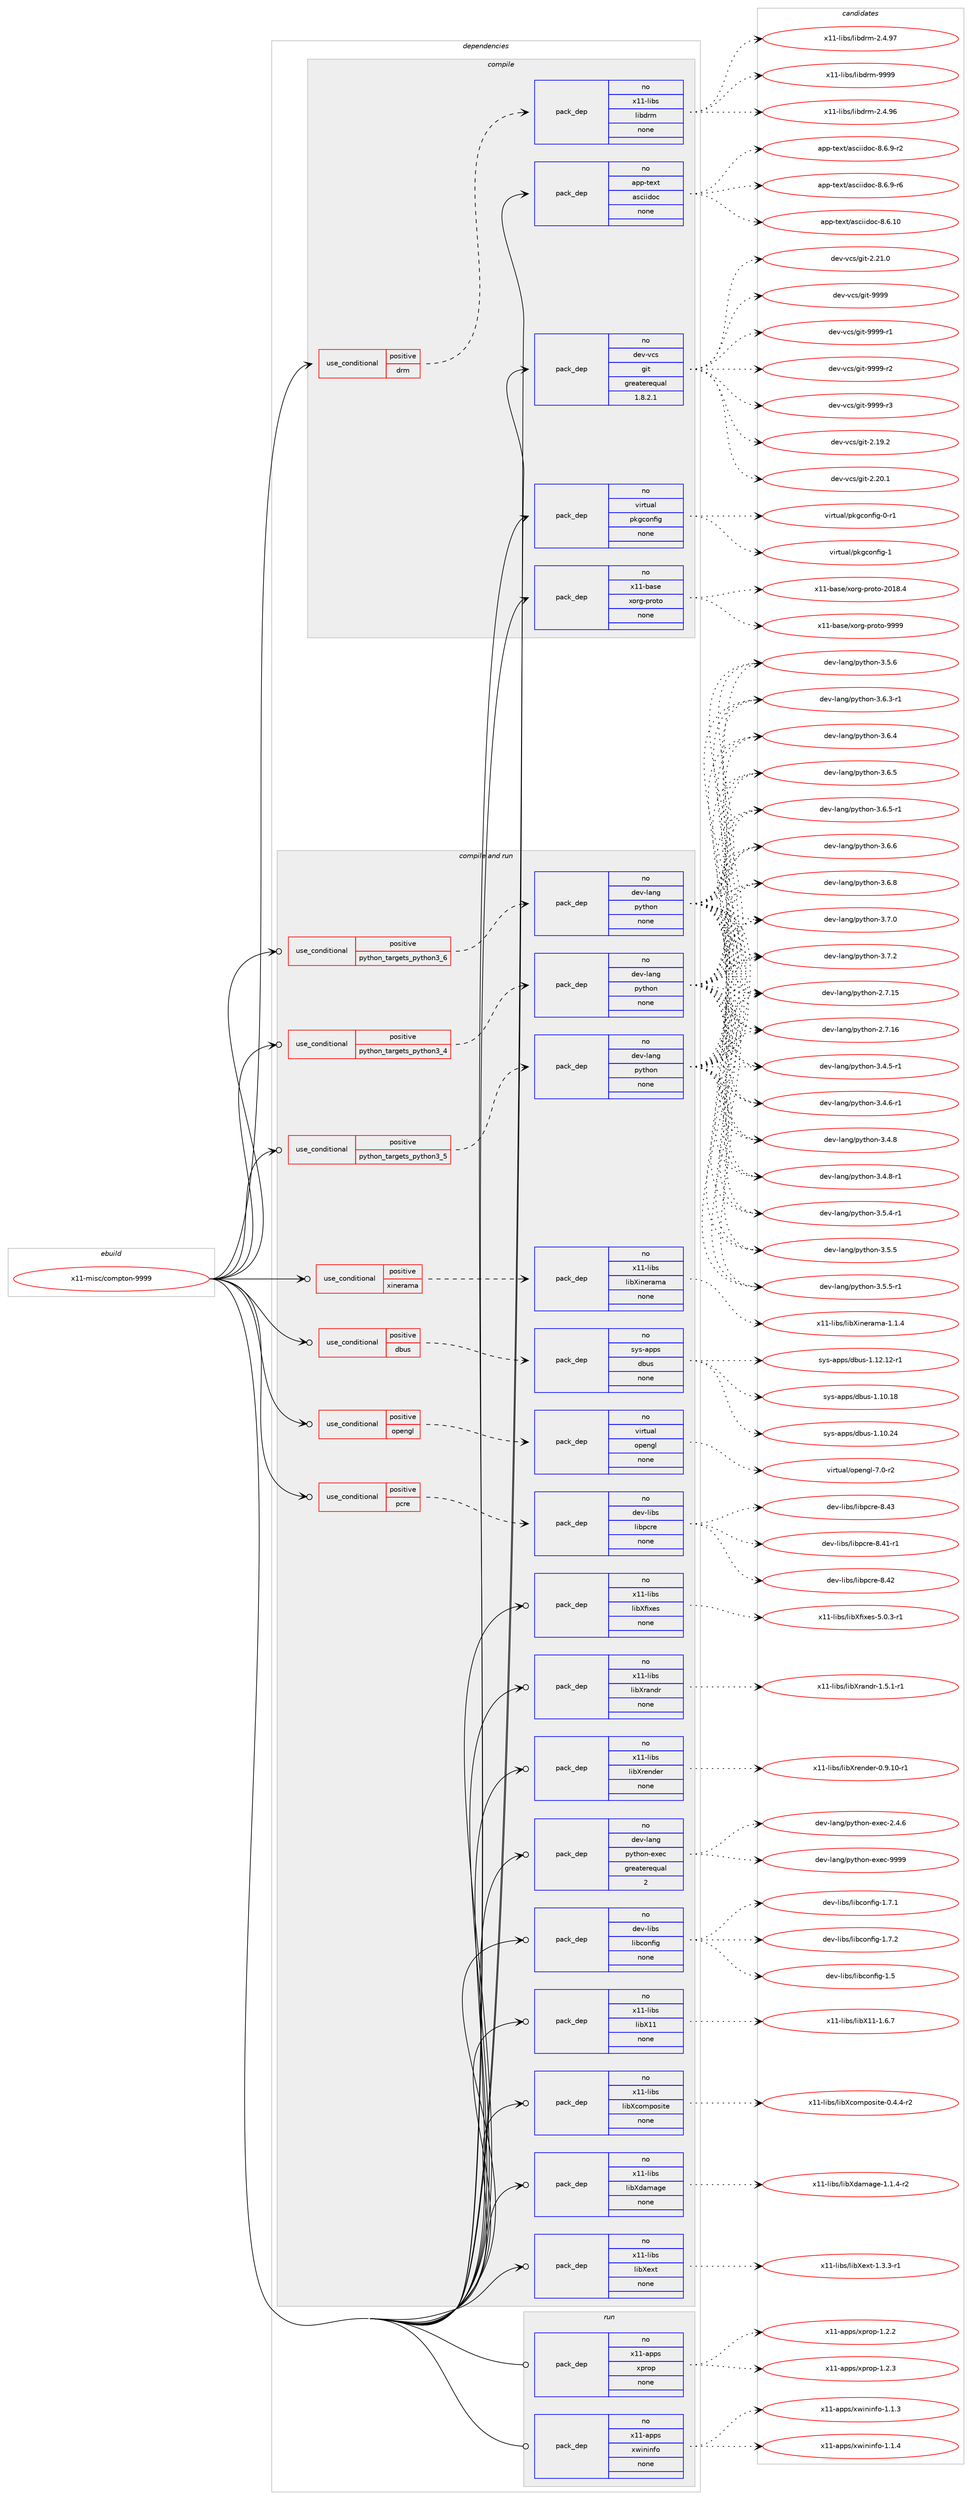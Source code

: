 digraph prolog {

# *************
# Graph options
# *************

newrank=true;
concentrate=true;
compound=true;
graph [rankdir=LR,fontname=Helvetica,fontsize=10,ranksep=1.5];#, ranksep=2.5, nodesep=0.2];
edge  [arrowhead=vee];
node  [fontname=Helvetica,fontsize=10];

# **********
# The ebuild
# **********

subgraph cluster_leftcol {
color=gray;
rank=same;
label=<<i>ebuild</i>>;
id [label="x11-misc/compton-9999", color=red, width=4, href="../x11-misc/compton-9999.svg"];
}

# ****************
# The dependencies
# ****************

subgraph cluster_midcol {
color=gray;
label=<<i>dependencies</i>>;
subgraph cluster_compile {
fillcolor="#eeeeee";
style=filled;
label=<<i>compile</i>>;
subgraph cond466420 {
dependency1762426 [label=<<TABLE BORDER="0" CELLBORDER="1" CELLSPACING="0" CELLPADDING="4"><TR><TD ROWSPAN="3" CELLPADDING="10">use_conditional</TD></TR><TR><TD>positive</TD></TR><TR><TD>drm</TD></TR></TABLE>>, shape=none, color=red];
subgraph pack1266339 {
dependency1762427 [label=<<TABLE BORDER="0" CELLBORDER="1" CELLSPACING="0" CELLPADDING="4" WIDTH="220"><TR><TD ROWSPAN="6" CELLPADDING="30">pack_dep</TD></TR><TR><TD WIDTH="110">no</TD></TR><TR><TD>x11-libs</TD></TR><TR><TD>libdrm</TD></TR><TR><TD>none</TD></TR><TR><TD></TD></TR></TABLE>>, shape=none, color=blue];
}
dependency1762426:e -> dependency1762427:w [weight=20,style="dashed",arrowhead="vee"];
}
id:e -> dependency1762426:w [weight=20,style="solid",arrowhead="vee"];
subgraph pack1266340 {
dependency1762428 [label=<<TABLE BORDER="0" CELLBORDER="1" CELLSPACING="0" CELLPADDING="4" WIDTH="220"><TR><TD ROWSPAN="6" CELLPADDING="30">pack_dep</TD></TR><TR><TD WIDTH="110">no</TD></TR><TR><TD>app-text</TD></TR><TR><TD>asciidoc</TD></TR><TR><TD>none</TD></TR><TR><TD></TD></TR></TABLE>>, shape=none, color=blue];
}
id:e -> dependency1762428:w [weight=20,style="solid",arrowhead="vee"];
subgraph pack1266341 {
dependency1762429 [label=<<TABLE BORDER="0" CELLBORDER="1" CELLSPACING="0" CELLPADDING="4" WIDTH="220"><TR><TD ROWSPAN="6" CELLPADDING="30">pack_dep</TD></TR><TR><TD WIDTH="110">no</TD></TR><TR><TD>dev-vcs</TD></TR><TR><TD>git</TD></TR><TR><TD>greaterequal</TD></TR><TR><TD>1.8.2.1</TD></TR></TABLE>>, shape=none, color=blue];
}
id:e -> dependency1762429:w [weight=20,style="solid",arrowhead="vee"];
subgraph pack1266342 {
dependency1762430 [label=<<TABLE BORDER="0" CELLBORDER="1" CELLSPACING="0" CELLPADDING="4" WIDTH="220"><TR><TD ROWSPAN="6" CELLPADDING="30">pack_dep</TD></TR><TR><TD WIDTH="110">no</TD></TR><TR><TD>virtual</TD></TR><TR><TD>pkgconfig</TD></TR><TR><TD>none</TD></TR><TR><TD></TD></TR></TABLE>>, shape=none, color=blue];
}
id:e -> dependency1762430:w [weight=20,style="solid",arrowhead="vee"];
subgraph pack1266343 {
dependency1762431 [label=<<TABLE BORDER="0" CELLBORDER="1" CELLSPACING="0" CELLPADDING="4" WIDTH="220"><TR><TD ROWSPAN="6" CELLPADDING="30">pack_dep</TD></TR><TR><TD WIDTH="110">no</TD></TR><TR><TD>x11-base</TD></TR><TR><TD>xorg-proto</TD></TR><TR><TD>none</TD></TR><TR><TD></TD></TR></TABLE>>, shape=none, color=blue];
}
id:e -> dependency1762431:w [weight=20,style="solid",arrowhead="vee"];
}
subgraph cluster_compileandrun {
fillcolor="#eeeeee";
style=filled;
label=<<i>compile and run</i>>;
subgraph cond466421 {
dependency1762432 [label=<<TABLE BORDER="0" CELLBORDER="1" CELLSPACING="0" CELLPADDING="4"><TR><TD ROWSPAN="3" CELLPADDING="10">use_conditional</TD></TR><TR><TD>positive</TD></TR><TR><TD>dbus</TD></TR></TABLE>>, shape=none, color=red];
subgraph pack1266344 {
dependency1762433 [label=<<TABLE BORDER="0" CELLBORDER="1" CELLSPACING="0" CELLPADDING="4" WIDTH="220"><TR><TD ROWSPAN="6" CELLPADDING="30">pack_dep</TD></TR><TR><TD WIDTH="110">no</TD></TR><TR><TD>sys-apps</TD></TR><TR><TD>dbus</TD></TR><TR><TD>none</TD></TR><TR><TD></TD></TR></TABLE>>, shape=none, color=blue];
}
dependency1762432:e -> dependency1762433:w [weight=20,style="dashed",arrowhead="vee"];
}
id:e -> dependency1762432:w [weight=20,style="solid",arrowhead="odotvee"];
subgraph cond466422 {
dependency1762434 [label=<<TABLE BORDER="0" CELLBORDER="1" CELLSPACING="0" CELLPADDING="4"><TR><TD ROWSPAN="3" CELLPADDING="10">use_conditional</TD></TR><TR><TD>positive</TD></TR><TR><TD>opengl</TD></TR></TABLE>>, shape=none, color=red];
subgraph pack1266345 {
dependency1762435 [label=<<TABLE BORDER="0" CELLBORDER="1" CELLSPACING="0" CELLPADDING="4" WIDTH="220"><TR><TD ROWSPAN="6" CELLPADDING="30">pack_dep</TD></TR><TR><TD WIDTH="110">no</TD></TR><TR><TD>virtual</TD></TR><TR><TD>opengl</TD></TR><TR><TD>none</TD></TR><TR><TD></TD></TR></TABLE>>, shape=none, color=blue];
}
dependency1762434:e -> dependency1762435:w [weight=20,style="dashed",arrowhead="vee"];
}
id:e -> dependency1762434:w [weight=20,style="solid",arrowhead="odotvee"];
subgraph cond466423 {
dependency1762436 [label=<<TABLE BORDER="0" CELLBORDER="1" CELLSPACING="0" CELLPADDING="4"><TR><TD ROWSPAN="3" CELLPADDING="10">use_conditional</TD></TR><TR><TD>positive</TD></TR><TR><TD>pcre</TD></TR></TABLE>>, shape=none, color=red];
subgraph pack1266346 {
dependency1762437 [label=<<TABLE BORDER="0" CELLBORDER="1" CELLSPACING="0" CELLPADDING="4" WIDTH="220"><TR><TD ROWSPAN="6" CELLPADDING="30">pack_dep</TD></TR><TR><TD WIDTH="110">no</TD></TR><TR><TD>dev-libs</TD></TR><TR><TD>libpcre</TD></TR><TR><TD>none</TD></TR><TR><TD></TD></TR></TABLE>>, shape=none, color=blue];
}
dependency1762436:e -> dependency1762437:w [weight=20,style="dashed",arrowhead="vee"];
}
id:e -> dependency1762436:w [weight=20,style="solid",arrowhead="odotvee"];
subgraph cond466424 {
dependency1762438 [label=<<TABLE BORDER="0" CELLBORDER="1" CELLSPACING="0" CELLPADDING="4"><TR><TD ROWSPAN="3" CELLPADDING="10">use_conditional</TD></TR><TR><TD>positive</TD></TR><TR><TD>python_targets_python3_4</TD></TR></TABLE>>, shape=none, color=red];
subgraph pack1266347 {
dependency1762439 [label=<<TABLE BORDER="0" CELLBORDER="1" CELLSPACING="0" CELLPADDING="4" WIDTH="220"><TR><TD ROWSPAN="6" CELLPADDING="30">pack_dep</TD></TR><TR><TD WIDTH="110">no</TD></TR><TR><TD>dev-lang</TD></TR><TR><TD>python</TD></TR><TR><TD>none</TD></TR><TR><TD></TD></TR></TABLE>>, shape=none, color=blue];
}
dependency1762438:e -> dependency1762439:w [weight=20,style="dashed",arrowhead="vee"];
}
id:e -> dependency1762438:w [weight=20,style="solid",arrowhead="odotvee"];
subgraph cond466425 {
dependency1762440 [label=<<TABLE BORDER="0" CELLBORDER="1" CELLSPACING="0" CELLPADDING="4"><TR><TD ROWSPAN="3" CELLPADDING="10">use_conditional</TD></TR><TR><TD>positive</TD></TR><TR><TD>python_targets_python3_5</TD></TR></TABLE>>, shape=none, color=red];
subgraph pack1266348 {
dependency1762441 [label=<<TABLE BORDER="0" CELLBORDER="1" CELLSPACING="0" CELLPADDING="4" WIDTH="220"><TR><TD ROWSPAN="6" CELLPADDING="30">pack_dep</TD></TR><TR><TD WIDTH="110">no</TD></TR><TR><TD>dev-lang</TD></TR><TR><TD>python</TD></TR><TR><TD>none</TD></TR><TR><TD></TD></TR></TABLE>>, shape=none, color=blue];
}
dependency1762440:e -> dependency1762441:w [weight=20,style="dashed",arrowhead="vee"];
}
id:e -> dependency1762440:w [weight=20,style="solid",arrowhead="odotvee"];
subgraph cond466426 {
dependency1762442 [label=<<TABLE BORDER="0" CELLBORDER="1" CELLSPACING="0" CELLPADDING="4"><TR><TD ROWSPAN="3" CELLPADDING="10">use_conditional</TD></TR><TR><TD>positive</TD></TR><TR><TD>python_targets_python3_6</TD></TR></TABLE>>, shape=none, color=red];
subgraph pack1266349 {
dependency1762443 [label=<<TABLE BORDER="0" CELLBORDER="1" CELLSPACING="0" CELLPADDING="4" WIDTH="220"><TR><TD ROWSPAN="6" CELLPADDING="30">pack_dep</TD></TR><TR><TD WIDTH="110">no</TD></TR><TR><TD>dev-lang</TD></TR><TR><TD>python</TD></TR><TR><TD>none</TD></TR><TR><TD></TD></TR></TABLE>>, shape=none, color=blue];
}
dependency1762442:e -> dependency1762443:w [weight=20,style="dashed",arrowhead="vee"];
}
id:e -> dependency1762442:w [weight=20,style="solid",arrowhead="odotvee"];
subgraph cond466427 {
dependency1762444 [label=<<TABLE BORDER="0" CELLBORDER="1" CELLSPACING="0" CELLPADDING="4"><TR><TD ROWSPAN="3" CELLPADDING="10">use_conditional</TD></TR><TR><TD>positive</TD></TR><TR><TD>xinerama</TD></TR></TABLE>>, shape=none, color=red];
subgraph pack1266350 {
dependency1762445 [label=<<TABLE BORDER="0" CELLBORDER="1" CELLSPACING="0" CELLPADDING="4" WIDTH="220"><TR><TD ROWSPAN="6" CELLPADDING="30">pack_dep</TD></TR><TR><TD WIDTH="110">no</TD></TR><TR><TD>x11-libs</TD></TR><TR><TD>libXinerama</TD></TR><TR><TD>none</TD></TR><TR><TD></TD></TR></TABLE>>, shape=none, color=blue];
}
dependency1762444:e -> dependency1762445:w [weight=20,style="dashed",arrowhead="vee"];
}
id:e -> dependency1762444:w [weight=20,style="solid",arrowhead="odotvee"];
subgraph pack1266351 {
dependency1762446 [label=<<TABLE BORDER="0" CELLBORDER="1" CELLSPACING="0" CELLPADDING="4" WIDTH="220"><TR><TD ROWSPAN="6" CELLPADDING="30">pack_dep</TD></TR><TR><TD WIDTH="110">no</TD></TR><TR><TD>dev-lang</TD></TR><TR><TD>python-exec</TD></TR><TR><TD>greaterequal</TD></TR><TR><TD>2</TD></TR></TABLE>>, shape=none, color=blue];
}
id:e -> dependency1762446:w [weight=20,style="solid",arrowhead="odotvee"];
subgraph pack1266352 {
dependency1762447 [label=<<TABLE BORDER="0" CELLBORDER="1" CELLSPACING="0" CELLPADDING="4" WIDTH="220"><TR><TD ROWSPAN="6" CELLPADDING="30">pack_dep</TD></TR><TR><TD WIDTH="110">no</TD></TR><TR><TD>dev-libs</TD></TR><TR><TD>libconfig</TD></TR><TR><TD>none</TD></TR><TR><TD></TD></TR></TABLE>>, shape=none, color=blue];
}
id:e -> dependency1762447:w [weight=20,style="solid",arrowhead="odotvee"];
subgraph pack1266353 {
dependency1762448 [label=<<TABLE BORDER="0" CELLBORDER="1" CELLSPACING="0" CELLPADDING="4" WIDTH="220"><TR><TD ROWSPAN="6" CELLPADDING="30">pack_dep</TD></TR><TR><TD WIDTH="110">no</TD></TR><TR><TD>x11-libs</TD></TR><TR><TD>libX11</TD></TR><TR><TD>none</TD></TR><TR><TD></TD></TR></TABLE>>, shape=none, color=blue];
}
id:e -> dependency1762448:w [weight=20,style="solid",arrowhead="odotvee"];
subgraph pack1266354 {
dependency1762449 [label=<<TABLE BORDER="0" CELLBORDER="1" CELLSPACING="0" CELLPADDING="4" WIDTH="220"><TR><TD ROWSPAN="6" CELLPADDING="30">pack_dep</TD></TR><TR><TD WIDTH="110">no</TD></TR><TR><TD>x11-libs</TD></TR><TR><TD>libXcomposite</TD></TR><TR><TD>none</TD></TR><TR><TD></TD></TR></TABLE>>, shape=none, color=blue];
}
id:e -> dependency1762449:w [weight=20,style="solid",arrowhead="odotvee"];
subgraph pack1266355 {
dependency1762450 [label=<<TABLE BORDER="0" CELLBORDER="1" CELLSPACING="0" CELLPADDING="4" WIDTH="220"><TR><TD ROWSPAN="6" CELLPADDING="30">pack_dep</TD></TR><TR><TD WIDTH="110">no</TD></TR><TR><TD>x11-libs</TD></TR><TR><TD>libXdamage</TD></TR><TR><TD>none</TD></TR><TR><TD></TD></TR></TABLE>>, shape=none, color=blue];
}
id:e -> dependency1762450:w [weight=20,style="solid",arrowhead="odotvee"];
subgraph pack1266356 {
dependency1762451 [label=<<TABLE BORDER="0" CELLBORDER="1" CELLSPACING="0" CELLPADDING="4" WIDTH="220"><TR><TD ROWSPAN="6" CELLPADDING="30">pack_dep</TD></TR><TR><TD WIDTH="110">no</TD></TR><TR><TD>x11-libs</TD></TR><TR><TD>libXext</TD></TR><TR><TD>none</TD></TR><TR><TD></TD></TR></TABLE>>, shape=none, color=blue];
}
id:e -> dependency1762451:w [weight=20,style="solid",arrowhead="odotvee"];
subgraph pack1266357 {
dependency1762452 [label=<<TABLE BORDER="0" CELLBORDER="1" CELLSPACING="0" CELLPADDING="4" WIDTH="220"><TR><TD ROWSPAN="6" CELLPADDING="30">pack_dep</TD></TR><TR><TD WIDTH="110">no</TD></TR><TR><TD>x11-libs</TD></TR><TR><TD>libXfixes</TD></TR><TR><TD>none</TD></TR><TR><TD></TD></TR></TABLE>>, shape=none, color=blue];
}
id:e -> dependency1762452:w [weight=20,style="solid",arrowhead="odotvee"];
subgraph pack1266358 {
dependency1762453 [label=<<TABLE BORDER="0" CELLBORDER="1" CELLSPACING="0" CELLPADDING="4" WIDTH="220"><TR><TD ROWSPAN="6" CELLPADDING="30">pack_dep</TD></TR><TR><TD WIDTH="110">no</TD></TR><TR><TD>x11-libs</TD></TR><TR><TD>libXrandr</TD></TR><TR><TD>none</TD></TR><TR><TD></TD></TR></TABLE>>, shape=none, color=blue];
}
id:e -> dependency1762453:w [weight=20,style="solid",arrowhead="odotvee"];
subgraph pack1266359 {
dependency1762454 [label=<<TABLE BORDER="0" CELLBORDER="1" CELLSPACING="0" CELLPADDING="4" WIDTH="220"><TR><TD ROWSPAN="6" CELLPADDING="30">pack_dep</TD></TR><TR><TD WIDTH="110">no</TD></TR><TR><TD>x11-libs</TD></TR><TR><TD>libXrender</TD></TR><TR><TD>none</TD></TR><TR><TD></TD></TR></TABLE>>, shape=none, color=blue];
}
id:e -> dependency1762454:w [weight=20,style="solid",arrowhead="odotvee"];
}
subgraph cluster_run {
fillcolor="#eeeeee";
style=filled;
label=<<i>run</i>>;
subgraph pack1266360 {
dependency1762455 [label=<<TABLE BORDER="0" CELLBORDER="1" CELLSPACING="0" CELLPADDING="4" WIDTH="220"><TR><TD ROWSPAN="6" CELLPADDING="30">pack_dep</TD></TR><TR><TD WIDTH="110">no</TD></TR><TR><TD>x11-apps</TD></TR><TR><TD>xprop</TD></TR><TR><TD>none</TD></TR><TR><TD></TD></TR></TABLE>>, shape=none, color=blue];
}
id:e -> dependency1762455:w [weight=20,style="solid",arrowhead="odot"];
subgraph pack1266361 {
dependency1762456 [label=<<TABLE BORDER="0" CELLBORDER="1" CELLSPACING="0" CELLPADDING="4" WIDTH="220"><TR><TD ROWSPAN="6" CELLPADDING="30">pack_dep</TD></TR><TR><TD WIDTH="110">no</TD></TR><TR><TD>x11-apps</TD></TR><TR><TD>xwininfo</TD></TR><TR><TD>none</TD></TR><TR><TD></TD></TR></TABLE>>, shape=none, color=blue];
}
id:e -> dependency1762456:w [weight=20,style="solid",arrowhead="odot"];
}
}

# **************
# The candidates
# **************

subgraph cluster_choices {
rank=same;
color=gray;
label=<<i>candidates</i>>;

subgraph choice1266339 {
color=black;
nodesep=1;
choice12049494510810598115471081059810011410945504652465754 [label="x11-libs/libdrm-2.4.96", color=red, width=4,href="../x11-libs/libdrm-2.4.96.svg"];
choice12049494510810598115471081059810011410945504652465755 [label="x11-libs/libdrm-2.4.97", color=red, width=4,href="../x11-libs/libdrm-2.4.97.svg"];
choice1204949451081059811547108105981001141094557575757 [label="x11-libs/libdrm-9999", color=red, width=4,href="../x11-libs/libdrm-9999.svg"];
dependency1762427:e -> choice12049494510810598115471081059810011410945504652465754:w [style=dotted,weight="100"];
dependency1762427:e -> choice12049494510810598115471081059810011410945504652465755:w [style=dotted,weight="100"];
dependency1762427:e -> choice1204949451081059811547108105981001141094557575757:w [style=dotted,weight="100"];
}
subgraph choice1266340 {
color=black;
nodesep=1;
choice97112112451161011201164797115991051051001119945564654464948 [label="app-text/asciidoc-8.6.10", color=red, width=4,href="../app-text/asciidoc-8.6.10.svg"];
choice9711211245116101120116479711599105105100111994556465446574511450 [label="app-text/asciidoc-8.6.9-r2", color=red, width=4,href="../app-text/asciidoc-8.6.9-r2.svg"];
choice9711211245116101120116479711599105105100111994556465446574511454 [label="app-text/asciidoc-8.6.9-r6", color=red, width=4,href="../app-text/asciidoc-8.6.9-r6.svg"];
dependency1762428:e -> choice97112112451161011201164797115991051051001119945564654464948:w [style=dotted,weight="100"];
dependency1762428:e -> choice9711211245116101120116479711599105105100111994556465446574511450:w [style=dotted,weight="100"];
dependency1762428:e -> choice9711211245116101120116479711599105105100111994556465446574511454:w [style=dotted,weight="100"];
}
subgraph choice1266341 {
color=black;
nodesep=1;
choice10010111845118991154710310511645504649574650 [label="dev-vcs/git-2.19.2", color=red, width=4,href="../dev-vcs/git-2.19.2.svg"];
choice10010111845118991154710310511645504650484649 [label="dev-vcs/git-2.20.1", color=red, width=4,href="../dev-vcs/git-2.20.1.svg"];
choice10010111845118991154710310511645504650494648 [label="dev-vcs/git-2.21.0", color=red, width=4,href="../dev-vcs/git-2.21.0.svg"];
choice1001011184511899115471031051164557575757 [label="dev-vcs/git-9999", color=red, width=4,href="../dev-vcs/git-9999.svg"];
choice10010111845118991154710310511645575757574511449 [label="dev-vcs/git-9999-r1", color=red, width=4,href="../dev-vcs/git-9999-r1.svg"];
choice10010111845118991154710310511645575757574511450 [label="dev-vcs/git-9999-r2", color=red, width=4,href="../dev-vcs/git-9999-r2.svg"];
choice10010111845118991154710310511645575757574511451 [label="dev-vcs/git-9999-r3", color=red, width=4,href="../dev-vcs/git-9999-r3.svg"];
dependency1762429:e -> choice10010111845118991154710310511645504649574650:w [style=dotted,weight="100"];
dependency1762429:e -> choice10010111845118991154710310511645504650484649:w [style=dotted,weight="100"];
dependency1762429:e -> choice10010111845118991154710310511645504650494648:w [style=dotted,weight="100"];
dependency1762429:e -> choice1001011184511899115471031051164557575757:w [style=dotted,weight="100"];
dependency1762429:e -> choice10010111845118991154710310511645575757574511449:w [style=dotted,weight="100"];
dependency1762429:e -> choice10010111845118991154710310511645575757574511450:w [style=dotted,weight="100"];
dependency1762429:e -> choice10010111845118991154710310511645575757574511451:w [style=dotted,weight="100"];
}
subgraph choice1266342 {
color=black;
nodesep=1;
choice11810511411611797108471121071039911111010210510345484511449 [label="virtual/pkgconfig-0-r1", color=red, width=4,href="../virtual/pkgconfig-0-r1.svg"];
choice1181051141161179710847112107103991111101021051034549 [label="virtual/pkgconfig-1", color=red, width=4,href="../virtual/pkgconfig-1.svg"];
dependency1762430:e -> choice11810511411611797108471121071039911111010210510345484511449:w [style=dotted,weight="100"];
dependency1762430:e -> choice1181051141161179710847112107103991111101021051034549:w [style=dotted,weight="100"];
}
subgraph choice1266343 {
color=black;
nodesep=1;
choice1204949459897115101471201111141034511211411111611145504849564652 [label="x11-base/xorg-proto-2018.4", color=red, width=4,href="../x11-base/xorg-proto-2018.4.svg"];
choice120494945989711510147120111114103451121141111161114557575757 [label="x11-base/xorg-proto-9999", color=red, width=4,href="../x11-base/xorg-proto-9999.svg"];
dependency1762431:e -> choice1204949459897115101471201111141034511211411111611145504849564652:w [style=dotted,weight="100"];
dependency1762431:e -> choice120494945989711510147120111114103451121141111161114557575757:w [style=dotted,weight="100"];
}
subgraph choice1266344 {
color=black;
nodesep=1;
choice115121115459711211211547100981171154549464948464956 [label="sys-apps/dbus-1.10.18", color=red, width=4,href="../sys-apps/dbus-1.10.18.svg"];
choice115121115459711211211547100981171154549464948465052 [label="sys-apps/dbus-1.10.24", color=red, width=4,href="../sys-apps/dbus-1.10.24.svg"];
choice1151211154597112112115471009811711545494649504649504511449 [label="sys-apps/dbus-1.12.12-r1", color=red, width=4,href="../sys-apps/dbus-1.12.12-r1.svg"];
dependency1762433:e -> choice115121115459711211211547100981171154549464948464956:w [style=dotted,weight="100"];
dependency1762433:e -> choice115121115459711211211547100981171154549464948465052:w [style=dotted,weight="100"];
dependency1762433:e -> choice1151211154597112112115471009811711545494649504649504511449:w [style=dotted,weight="100"];
}
subgraph choice1266345 {
color=black;
nodesep=1;
choice1181051141161179710847111112101110103108455546484511450 [label="virtual/opengl-7.0-r2", color=red, width=4,href="../virtual/opengl-7.0-r2.svg"];
dependency1762435:e -> choice1181051141161179710847111112101110103108455546484511450:w [style=dotted,weight="100"];
}
subgraph choice1266346 {
color=black;
nodesep=1;
choice100101118451081059811547108105981129911410145564652494511449 [label="dev-libs/libpcre-8.41-r1", color=red, width=4,href="../dev-libs/libpcre-8.41-r1.svg"];
choice10010111845108105981154710810598112991141014556465250 [label="dev-libs/libpcre-8.42", color=red, width=4,href="../dev-libs/libpcre-8.42.svg"];
choice10010111845108105981154710810598112991141014556465251 [label="dev-libs/libpcre-8.43", color=red, width=4,href="../dev-libs/libpcre-8.43.svg"];
dependency1762437:e -> choice100101118451081059811547108105981129911410145564652494511449:w [style=dotted,weight="100"];
dependency1762437:e -> choice10010111845108105981154710810598112991141014556465250:w [style=dotted,weight="100"];
dependency1762437:e -> choice10010111845108105981154710810598112991141014556465251:w [style=dotted,weight="100"];
}
subgraph choice1266347 {
color=black;
nodesep=1;
choice10010111845108971101034711212111610411111045504655464953 [label="dev-lang/python-2.7.15", color=red, width=4,href="../dev-lang/python-2.7.15.svg"];
choice10010111845108971101034711212111610411111045504655464954 [label="dev-lang/python-2.7.16", color=red, width=4,href="../dev-lang/python-2.7.16.svg"];
choice1001011184510897110103471121211161041111104551465246534511449 [label="dev-lang/python-3.4.5-r1", color=red, width=4,href="../dev-lang/python-3.4.5-r1.svg"];
choice1001011184510897110103471121211161041111104551465246544511449 [label="dev-lang/python-3.4.6-r1", color=red, width=4,href="../dev-lang/python-3.4.6-r1.svg"];
choice100101118451089711010347112121116104111110455146524656 [label="dev-lang/python-3.4.8", color=red, width=4,href="../dev-lang/python-3.4.8.svg"];
choice1001011184510897110103471121211161041111104551465246564511449 [label="dev-lang/python-3.4.8-r1", color=red, width=4,href="../dev-lang/python-3.4.8-r1.svg"];
choice1001011184510897110103471121211161041111104551465346524511449 [label="dev-lang/python-3.5.4-r1", color=red, width=4,href="../dev-lang/python-3.5.4-r1.svg"];
choice100101118451089711010347112121116104111110455146534653 [label="dev-lang/python-3.5.5", color=red, width=4,href="../dev-lang/python-3.5.5.svg"];
choice1001011184510897110103471121211161041111104551465346534511449 [label="dev-lang/python-3.5.5-r1", color=red, width=4,href="../dev-lang/python-3.5.5-r1.svg"];
choice100101118451089711010347112121116104111110455146534654 [label="dev-lang/python-3.5.6", color=red, width=4,href="../dev-lang/python-3.5.6.svg"];
choice1001011184510897110103471121211161041111104551465446514511449 [label="dev-lang/python-3.6.3-r1", color=red, width=4,href="../dev-lang/python-3.6.3-r1.svg"];
choice100101118451089711010347112121116104111110455146544652 [label="dev-lang/python-3.6.4", color=red, width=4,href="../dev-lang/python-3.6.4.svg"];
choice100101118451089711010347112121116104111110455146544653 [label="dev-lang/python-3.6.5", color=red, width=4,href="../dev-lang/python-3.6.5.svg"];
choice1001011184510897110103471121211161041111104551465446534511449 [label="dev-lang/python-3.6.5-r1", color=red, width=4,href="../dev-lang/python-3.6.5-r1.svg"];
choice100101118451089711010347112121116104111110455146544654 [label="dev-lang/python-3.6.6", color=red, width=4,href="../dev-lang/python-3.6.6.svg"];
choice100101118451089711010347112121116104111110455146544656 [label="dev-lang/python-3.6.8", color=red, width=4,href="../dev-lang/python-3.6.8.svg"];
choice100101118451089711010347112121116104111110455146554648 [label="dev-lang/python-3.7.0", color=red, width=4,href="../dev-lang/python-3.7.0.svg"];
choice100101118451089711010347112121116104111110455146554650 [label="dev-lang/python-3.7.2", color=red, width=4,href="../dev-lang/python-3.7.2.svg"];
dependency1762439:e -> choice10010111845108971101034711212111610411111045504655464953:w [style=dotted,weight="100"];
dependency1762439:e -> choice10010111845108971101034711212111610411111045504655464954:w [style=dotted,weight="100"];
dependency1762439:e -> choice1001011184510897110103471121211161041111104551465246534511449:w [style=dotted,weight="100"];
dependency1762439:e -> choice1001011184510897110103471121211161041111104551465246544511449:w [style=dotted,weight="100"];
dependency1762439:e -> choice100101118451089711010347112121116104111110455146524656:w [style=dotted,weight="100"];
dependency1762439:e -> choice1001011184510897110103471121211161041111104551465246564511449:w [style=dotted,weight="100"];
dependency1762439:e -> choice1001011184510897110103471121211161041111104551465346524511449:w [style=dotted,weight="100"];
dependency1762439:e -> choice100101118451089711010347112121116104111110455146534653:w [style=dotted,weight="100"];
dependency1762439:e -> choice1001011184510897110103471121211161041111104551465346534511449:w [style=dotted,weight="100"];
dependency1762439:e -> choice100101118451089711010347112121116104111110455146534654:w [style=dotted,weight="100"];
dependency1762439:e -> choice1001011184510897110103471121211161041111104551465446514511449:w [style=dotted,weight="100"];
dependency1762439:e -> choice100101118451089711010347112121116104111110455146544652:w [style=dotted,weight="100"];
dependency1762439:e -> choice100101118451089711010347112121116104111110455146544653:w [style=dotted,weight="100"];
dependency1762439:e -> choice1001011184510897110103471121211161041111104551465446534511449:w [style=dotted,weight="100"];
dependency1762439:e -> choice100101118451089711010347112121116104111110455146544654:w [style=dotted,weight="100"];
dependency1762439:e -> choice100101118451089711010347112121116104111110455146544656:w [style=dotted,weight="100"];
dependency1762439:e -> choice100101118451089711010347112121116104111110455146554648:w [style=dotted,weight="100"];
dependency1762439:e -> choice100101118451089711010347112121116104111110455146554650:w [style=dotted,weight="100"];
}
subgraph choice1266348 {
color=black;
nodesep=1;
choice10010111845108971101034711212111610411111045504655464953 [label="dev-lang/python-2.7.15", color=red, width=4,href="../dev-lang/python-2.7.15.svg"];
choice10010111845108971101034711212111610411111045504655464954 [label="dev-lang/python-2.7.16", color=red, width=4,href="../dev-lang/python-2.7.16.svg"];
choice1001011184510897110103471121211161041111104551465246534511449 [label="dev-lang/python-3.4.5-r1", color=red, width=4,href="../dev-lang/python-3.4.5-r1.svg"];
choice1001011184510897110103471121211161041111104551465246544511449 [label="dev-lang/python-3.4.6-r1", color=red, width=4,href="../dev-lang/python-3.4.6-r1.svg"];
choice100101118451089711010347112121116104111110455146524656 [label="dev-lang/python-3.4.8", color=red, width=4,href="../dev-lang/python-3.4.8.svg"];
choice1001011184510897110103471121211161041111104551465246564511449 [label="dev-lang/python-3.4.8-r1", color=red, width=4,href="../dev-lang/python-3.4.8-r1.svg"];
choice1001011184510897110103471121211161041111104551465346524511449 [label="dev-lang/python-3.5.4-r1", color=red, width=4,href="../dev-lang/python-3.5.4-r1.svg"];
choice100101118451089711010347112121116104111110455146534653 [label="dev-lang/python-3.5.5", color=red, width=4,href="../dev-lang/python-3.5.5.svg"];
choice1001011184510897110103471121211161041111104551465346534511449 [label="dev-lang/python-3.5.5-r1", color=red, width=4,href="../dev-lang/python-3.5.5-r1.svg"];
choice100101118451089711010347112121116104111110455146534654 [label="dev-lang/python-3.5.6", color=red, width=4,href="../dev-lang/python-3.5.6.svg"];
choice1001011184510897110103471121211161041111104551465446514511449 [label="dev-lang/python-3.6.3-r1", color=red, width=4,href="../dev-lang/python-3.6.3-r1.svg"];
choice100101118451089711010347112121116104111110455146544652 [label="dev-lang/python-3.6.4", color=red, width=4,href="../dev-lang/python-3.6.4.svg"];
choice100101118451089711010347112121116104111110455146544653 [label="dev-lang/python-3.6.5", color=red, width=4,href="../dev-lang/python-3.6.5.svg"];
choice1001011184510897110103471121211161041111104551465446534511449 [label="dev-lang/python-3.6.5-r1", color=red, width=4,href="../dev-lang/python-3.6.5-r1.svg"];
choice100101118451089711010347112121116104111110455146544654 [label="dev-lang/python-3.6.6", color=red, width=4,href="../dev-lang/python-3.6.6.svg"];
choice100101118451089711010347112121116104111110455146544656 [label="dev-lang/python-3.6.8", color=red, width=4,href="../dev-lang/python-3.6.8.svg"];
choice100101118451089711010347112121116104111110455146554648 [label="dev-lang/python-3.7.0", color=red, width=4,href="../dev-lang/python-3.7.0.svg"];
choice100101118451089711010347112121116104111110455146554650 [label="dev-lang/python-3.7.2", color=red, width=4,href="../dev-lang/python-3.7.2.svg"];
dependency1762441:e -> choice10010111845108971101034711212111610411111045504655464953:w [style=dotted,weight="100"];
dependency1762441:e -> choice10010111845108971101034711212111610411111045504655464954:w [style=dotted,weight="100"];
dependency1762441:e -> choice1001011184510897110103471121211161041111104551465246534511449:w [style=dotted,weight="100"];
dependency1762441:e -> choice1001011184510897110103471121211161041111104551465246544511449:w [style=dotted,weight="100"];
dependency1762441:e -> choice100101118451089711010347112121116104111110455146524656:w [style=dotted,weight="100"];
dependency1762441:e -> choice1001011184510897110103471121211161041111104551465246564511449:w [style=dotted,weight="100"];
dependency1762441:e -> choice1001011184510897110103471121211161041111104551465346524511449:w [style=dotted,weight="100"];
dependency1762441:e -> choice100101118451089711010347112121116104111110455146534653:w [style=dotted,weight="100"];
dependency1762441:e -> choice1001011184510897110103471121211161041111104551465346534511449:w [style=dotted,weight="100"];
dependency1762441:e -> choice100101118451089711010347112121116104111110455146534654:w [style=dotted,weight="100"];
dependency1762441:e -> choice1001011184510897110103471121211161041111104551465446514511449:w [style=dotted,weight="100"];
dependency1762441:e -> choice100101118451089711010347112121116104111110455146544652:w [style=dotted,weight="100"];
dependency1762441:e -> choice100101118451089711010347112121116104111110455146544653:w [style=dotted,weight="100"];
dependency1762441:e -> choice1001011184510897110103471121211161041111104551465446534511449:w [style=dotted,weight="100"];
dependency1762441:e -> choice100101118451089711010347112121116104111110455146544654:w [style=dotted,weight="100"];
dependency1762441:e -> choice100101118451089711010347112121116104111110455146544656:w [style=dotted,weight="100"];
dependency1762441:e -> choice100101118451089711010347112121116104111110455146554648:w [style=dotted,weight="100"];
dependency1762441:e -> choice100101118451089711010347112121116104111110455146554650:w [style=dotted,weight="100"];
}
subgraph choice1266349 {
color=black;
nodesep=1;
choice10010111845108971101034711212111610411111045504655464953 [label="dev-lang/python-2.7.15", color=red, width=4,href="../dev-lang/python-2.7.15.svg"];
choice10010111845108971101034711212111610411111045504655464954 [label="dev-lang/python-2.7.16", color=red, width=4,href="../dev-lang/python-2.7.16.svg"];
choice1001011184510897110103471121211161041111104551465246534511449 [label="dev-lang/python-3.4.5-r1", color=red, width=4,href="../dev-lang/python-3.4.5-r1.svg"];
choice1001011184510897110103471121211161041111104551465246544511449 [label="dev-lang/python-3.4.6-r1", color=red, width=4,href="../dev-lang/python-3.4.6-r1.svg"];
choice100101118451089711010347112121116104111110455146524656 [label="dev-lang/python-3.4.8", color=red, width=4,href="../dev-lang/python-3.4.8.svg"];
choice1001011184510897110103471121211161041111104551465246564511449 [label="dev-lang/python-3.4.8-r1", color=red, width=4,href="../dev-lang/python-3.4.8-r1.svg"];
choice1001011184510897110103471121211161041111104551465346524511449 [label="dev-lang/python-3.5.4-r1", color=red, width=4,href="../dev-lang/python-3.5.4-r1.svg"];
choice100101118451089711010347112121116104111110455146534653 [label="dev-lang/python-3.5.5", color=red, width=4,href="../dev-lang/python-3.5.5.svg"];
choice1001011184510897110103471121211161041111104551465346534511449 [label="dev-lang/python-3.5.5-r1", color=red, width=4,href="../dev-lang/python-3.5.5-r1.svg"];
choice100101118451089711010347112121116104111110455146534654 [label="dev-lang/python-3.5.6", color=red, width=4,href="../dev-lang/python-3.5.6.svg"];
choice1001011184510897110103471121211161041111104551465446514511449 [label="dev-lang/python-3.6.3-r1", color=red, width=4,href="../dev-lang/python-3.6.3-r1.svg"];
choice100101118451089711010347112121116104111110455146544652 [label="dev-lang/python-3.6.4", color=red, width=4,href="../dev-lang/python-3.6.4.svg"];
choice100101118451089711010347112121116104111110455146544653 [label="dev-lang/python-3.6.5", color=red, width=4,href="../dev-lang/python-3.6.5.svg"];
choice1001011184510897110103471121211161041111104551465446534511449 [label="dev-lang/python-3.6.5-r1", color=red, width=4,href="../dev-lang/python-3.6.5-r1.svg"];
choice100101118451089711010347112121116104111110455146544654 [label="dev-lang/python-3.6.6", color=red, width=4,href="../dev-lang/python-3.6.6.svg"];
choice100101118451089711010347112121116104111110455146544656 [label="dev-lang/python-3.6.8", color=red, width=4,href="../dev-lang/python-3.6.8.svg"];
choice100101118451089711010347112121116104111110455146554648 [label="dev-lang/python-3.7.0", color=red, width=4,href="../dev-lang/python-3.7.0.svg"];
choice100101118451089711010347112121116104111110455146554650 [label="dev-lang/python-3.7.2", color=red, width=4,href="../dev-lang/python-3.7.2.svg"];
dependency1762443:e -> choice10010111845108971101034711212111610411111045504655464953:w [style=dotted,weight="100"];
dependency1762443:e -> choice10010111845108971101034711212111610411111045504655464954:w [style=dotted,weight="100"];
dependency1762443:e -> choice1001011184510897110103471121211161041111104551465246534511449:w [style=dotted,weight="100"];
dependency1762443:e -> choice1001011184510897110103471121211161041111104551465246544511449:w [style=dotted,weight="100"];
dependency1762443:e -> choice100101118451089711010347112121116104111110455146524656:w [style=dotted,weight="100"];
dependency1762443:e -> choice1001011184510897110103471121211161041111104551465246564511449:w [style=dotted,weight="100"];
dependency1762443:e -> choice1001011184510897110103471121211161041111104551465346524511449:w [style=dotted,weight="100"];
dependency1762443:e -> choice100101118451089711010347112121116104111110455146534653:w [style=dotted,weight="100"];
dependency1762443:e -> choice1001011184510897110103471121211161041111104551465346534511449:w [style=dotted,weight="100"];
dependency1762443:e -> choice100101118451089711010347112121116104111110455146534654:w [style=dotted,weight="100"];
dependency1762443:e -> choice1001011184510897110103471121211161041111104551465446514511449:w [style=dotted,weight="100"];
dependency1762443:e -> choice100101118451089711010347112121116104111110455146544652:w [style=dotted,weight="100"];
dependency1762443:e -> choice100101118451089711010347112121116104111110455146544653:w [style=dotted,weight="100"];
dependency1762443:e -> choice1001011184510897110103471121211161041111104551465446534511449:w [style=dotted,weight="100"];
dependency1762443:e -> choice100101118451089711010347112121116104111110455146544654:w [style=dotted,weight="100"];
dependency1762443:e -> choice100101118451089711010347112121116104111110455146544656:w [style=dotted,weight="100"];
dependency1762443:e -> choice100101118451089711010347112121116104111110455146554648:w [style=dotted,weight="100"];
dependency1762443:e -> choice100101118451089711010347112121116104111110455146554650:w [style=dotted,weight="100"];
}
subgraph choice1266350 {
color=black;
nodesep=1;
choice120494945108105981154710810598881051101011149710997454946494652 [label="x11-libs/libXinerama-1.1.4", color=red, width=4,href="../x11-libs/libXinerama-1.1.4.svg"];
dependency1762445:e -> choice120494945108105981154710810598881051101011149710997454946494652:w [style=dotted,weight="100"];
}
subgraph choice1266351 {
color=black;
nodesep=1;
choice1001011184510897110103471121211161041111104510112010199455046524654 [label="dev-lang/python-exec-2.4.6", color=red, width=4,href="../dev-lang/python-exec-2.4.6.svg"];
choice10010111845108971101034711212111610411111045101120101994557575757 [label="dev-lang/python-exec-9999", color=red, width=4,href="../dev-lang/python-exec-9999.svg"];
dependency1762446:e -> choice1001011184510897110103471121211161041111104510112010199455046524654:w [style=dotted,weight="100"];
dependency1762446:e -> choice10010111845108971101034711212111610411111045101120101994557575757:w [style=dotted,weight="100"];
}
subgraph choice1266352 {
color=black;
nodesep=1;
choice100101118451081059811547108105989911111010210510345494653 [label="dev-libs/libconfig-1.5", color=red, width=4,href="../dev-libs/libconfig-1.5.svg"];
choice1001011184510810598115471081059899111110102105103454946554649 [label="dev-libs/libconfig-1.7.1", color=red, width=4,href="../dev-libs/libconfig-1.7.1.svg"];
choice1001011184510810598115471081059899111110102105103454946554650 [label="dev-libs/libconfig-1.7.2", color=red, width=4,href="../dev-libs/libconfig-1.7.2.svg"];
dependency1762447:e -> choice100101118451081059811547108105989911111010210510345494653:w [style=dotted,weight="100"];
dependency1762447:e -> choice1001011184510810598115471081059899111110102105103454946554649:w [style=dotted,weight="100"];
dependency1762447:e -> choice1001011184510810598115471081059899111110102105103454946554650:w [style=dotted,weight="100"];
}
subgraph choice1266353 {
color=black;
nodesep=1;
choice120494945108105981154710810598884949454946544655 [label="x11-libs/libX11-1.6.7", color=red, width=4,href="../x11-libs/libX11-1.6.7.svg"];
dependency1762448:e -> choice120494945108105981154710810598884949454946544655:w [style=dotted,weight="100"];
}
subgraph choice1266354 {
color=black;
nodesep=1;
choice12049494510810598115471081059888991111091121111151051161014548465246524511450 [label="x11-libs/libXcomposite-0.4.4-r2", color=red, width=4,href="../x11-libs/libXcomposite-0.4.4-r2.svg"];
dependency1762449:e -> choice12049494510810598115471081059888991111091121111151051161014548465246524511450:w [style=dotted,weight="100"];
}
subgraph choice1266355 {
color=black;
nodesep=1;
choice1204949451081059811547108105988810097109971031014549464946524511450 [label="x11-libs/libXdamage-1.1.4-r2", color=red, width=4,href="../x11-libs/libXdamage-1.1.4-r2.svg"];
dependency1762450:e -> choice1204949451081059811547108105988810097109971031014549464946524511450:w [style=dotted,weight="100"];
}
subgraph choice1266356 {
color=black;
nodesep=1;
choice120494945108105981154710810598881011201164549465146514511449 [label="x11-libs/libXext-1.3.3-r1", color=red, width=4,href="../x11-libs/libXext-1.3.3-r1.svg"];
dependency1762451:e -> choice120494945108105981154710810598881011201164549465146514511449:w [style=dotted,weight="100"];
}
subgraph choice1266357 {
color=black;
nodesep=1;
choice120494945108105981154710810598881021051201011154553464846514511449 [label="x11-libs/libXfixes-5.0.3-r1", color=red, width=4,href="../x11-libs/libXfixes-5.0.3-r1.svg"];
dependency1762452:e -> choice120494945108105981154710810598881021051201011154553464846514511449:w [style=dotted,weight="100"];
}
subgraph choice1266358 {
color=black;
nodesep=1;
choice12049494510810598115471081059888114971101001144549465346494511449 [label="x11-libs/libXrandr-1.5.1-r1", color=red, width=4,href="../x11-libs/libXrandr-1.5.1-r1.svg"];
dependency1762453:e -> choice12049494510810598115471081059888114971101001144549465346494511449:w [style=dotted,weight="100"];
}
subgraph choice1266359 {
color=black;
nodesep=1;
choice12049494510810598115471081059888114101110100101114454846574649484511449 [label="x11-libs/libXrender-0.9.10-r1", color=red, width=4,href="../x11-libs/libXrender-0.9.10-r1.svg"];
dependency1762454:e -> choice12049494510810598115471081059888114101110100101114454846574649484511449:w [style=dotted,weight="100"];
}
subgraph choice1266360 {
color=black;
nodesep=1;
choice1204949459711211211547120112114111112454946504650 [label="x11-apps/xprop-1.2.2", color=red, width=4,href="../x11-apps/xprop-1.2.2.svg"];
choice1204949459711211211547120112114111112454946504651 [label="x11-apps/xprop-1.2.3", color=red, width=4,href="../x11-apps/xprop-1.2.3.svg"];
dependency1762455:e -> choice1204949459711211211547120112114111112454946504650:w [style=dotted,weight="100"];
dependency1762455:e -> choice1204949459711211211547120112114111112454946504651:w [style=dotted,weight="100"];
}
subgraph choice1266361 {
color=black;
nodesep=1;
choice1204949459711211211547120119105110105110102111454946494651 [label="x11-apps/xwininfo-1.1.3", color=red, width=4,href="../x11-apps/xwininfo-1.1.3.svg"];
choice1204949459711211211547120119105110105110102111454946494652 [label="x11-apps/xwininfo-1.1.4", color=red, width=4,href="../x11-apps/xwininfo-1.1.4.svg"];
dependency1762456:e -> choice1204949459711211211547120119105110105110102111454946494651:w [style=dotted,weight="100"];
dependency1762456:e -> choice1204949459711211211547120119105110105110102111454946494652:w [style=dotted,weight="100"];
}
}

}
